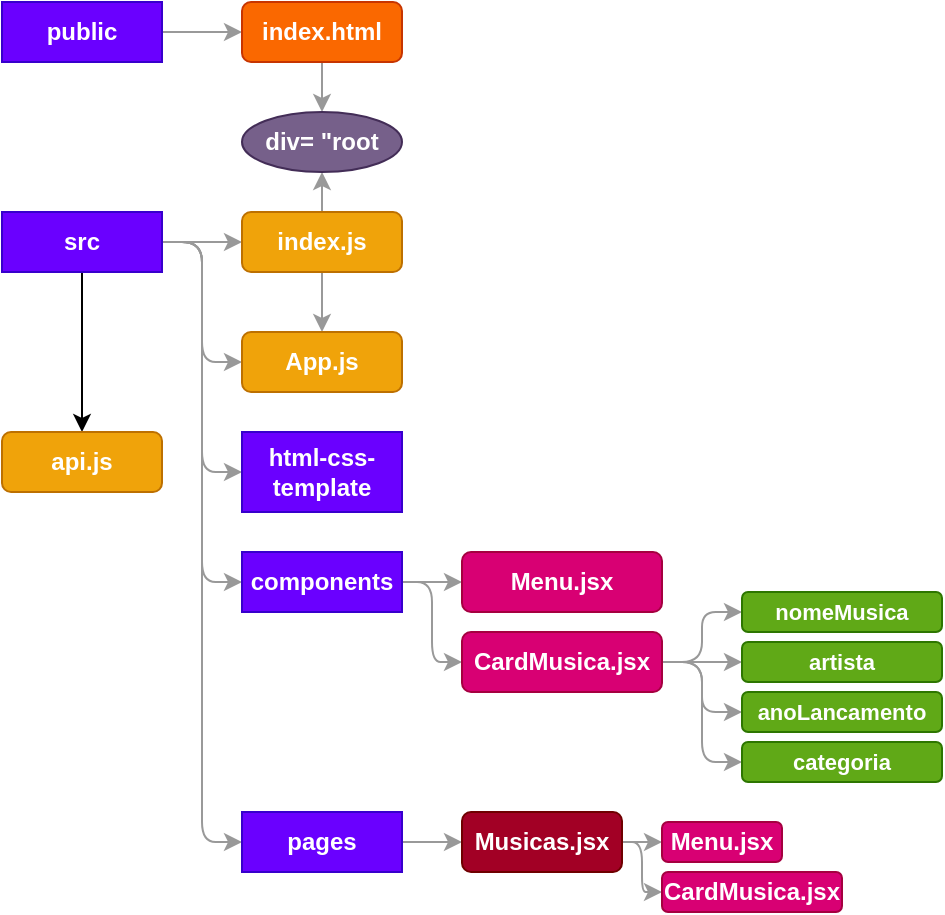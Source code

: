 <mxfile>
    <diagram id="jdwFV6_J4tLY20P04jMW" name="Page-1">
        <mxGraphModel dx="1037" dy="312" grid="1" gridSize="10" guides="1" tooltips="1" connect="1" arrows="1" fold="1" page="1" pageScale="1" pageWidth="850" pageHeight="1100" math="0" shadow="0">
            <root>
                <mxCell id="0"/>
                <mxCell id="1" parent="0"/>
                <mxCell id="11" value="" style="edgeStyle=none;html=1;fontStyle=1;strokeColor=#999999;fontColor=#FFFFFF;" parent="1" source="2" target="4" edge="1">
                    <mxGeometry relative="1" as="geometry"/>
                </mxCell>
                <mxCell id="2" value="public" style="rounded=0;whiteSpace=wrap;html=1;fillColor=#6a00ff;fontColor=#FFFFFF;strokeColor=#3700CC;fontStyle=1" parent="1" vertex="1">
                    <mxGeometry x="200" y="235" width="80" height="30" as="geometry"/>
                </mxCell>
                <mxCell id="12" value="" style="edgeStyle=none;html=1;fontStyle=1;strokeColor=#999999;fontColor=#FFFFFF;" parent="1" source="3" target="5" edge="1">
                    <mxGeometry relative="1" as="geometry"/>
                </mxCell>
                <mxCell id="13" style="edgeStyle=orthogonalEdgeStyle;html=1;entryX=0;entryY=0.5;entryDx=0;entryDy=0;fontStyle=1;strokeColor=#999999;fontColor=#FFFFFF;" parent="1" source="3" target="9" edge="1">
                    <mxGeometry relative="1" as="geometry"/>
                </mxCell>
                <mxCell id="15" style="edgeStyle=orthogonalEdgeStyle;html=1;entryX=0;entryY=0.5;entryDx=0;entryDy=0;fontStyle=1;strokeColor=#999999;fontColor=#FFFFFF;" parent="1" source="3" target="14" edge="1">
                    <mxGeometry relative="1" as="geometry"/>
                </mxCell>
                <mxCell id="19" style="edgeStyle=orthogonalEdgeStyle;html=1;entryX=0;entryY=0.5;entryDx=0;entryDy=0;strokeColor=#999999;fontColor=#FFFFFF;" parent="1" source="3" target="18" edge="1">
                    <mxGeometry relative="1" as="geometry"/>
                </mxCell>
                <mxCell id="21" style="edgeStyle=orthogonalEdgeStyle;html=1;entryX=0;entryY=0.5;entryDx=0;entryDy=0;strokeColor=#999999;fontColor=#FFFFFF;" parent="1" source="3" target="20" edge="1">
                    <mxGeometry relative="1" as="geometry"/>
                </mxCell>
                <mxCell id="45" style="edgeStyle=orthogonalEdgeStyle;html=1;" edge="1" parent="1" source="3" target="43">
                    <mxGeometry relative="1" as="geometry"/>
                </mxCell>
                <mxCell id="3" value="src" style="rounded=0;whiteSpace=wrap;html=1;fillColor=#6a00ff;fontColor=#FFFFFF;strokeColor=#3700CC;fontStyle=1" parent="1" vertex="1">
                    <mxGeometry x="200" y="340" width="80" height="30" as="geometry"/>
                </mxCell>
                <mxCell id="7" value="" style="edgeStyle=none;html=1;fontStyle=1;strokeColor=#999999;fontColor=#FFFFFF;" parent="1" source="4" target="6" edge="1">
                    <mxGeometry relative="1" as="geometry"/>
                </mxCell>
                <mxCell id="4" value="index.html" style="rounded=1;whiteSpace=wrap;html=1;fillColor=#fa6800;fontColor=#FFFFFF;strokeColor=#C73500;fontStyle=1" parent="1" vertex="1">
                    <mxGeometry x="320" y="235" width="80" height="30" as="geometry"/>
                </mxCell>
                <mxCell id="8" value="" style="edgeStyle=none;html=1;fontStyle=1;strokeColor=#999999;fontColor=#FFFFFF;" parent="1" source="5" target="6" edge="1">
                    <mxGeometry relative="1" as="geometry"/>
                </mxCell>
                <mxCell id="10" value="" style="edgeStyle=none;html=1;fontStyle=1;strokeColor=#999999;fontColor=#FFFFFF;" parent="1" source="5" target="9" edge="1">
                    <mxGeometry relative="1" as="geometry"/>
                </mxCell>
                <mxCell id="5" value="index.js" style="rounded=1;whiteSpace=wrap;html=1;fillColor=#f0a30a;fontColor=#FFFFFF;strokeColor=#BD7000;fontStyle=1" parent="1" vertex="1">
                    <mxGeometry x="320" y="340" width="80" height="30" as="geometry"/>
                </mxCell>
                <mxCell id="6" value="div= &quot;root" style="ellipse;whiteSpace=wrap;html=1;fillColor=#76608a;fontColor=#FFFFFF;strokeColor=#432D57;fontStyle=1" parent="1" vertex="1">
                    <mxGeometry x="320" y="290" width="80" height="30" as="geometry"/>
                </mxCell>
                <mxCell id="9" value="App.js" style="rounded=1;whiteSpace=wrap;html=1;fillColor=#f0a30a;fontColor=#FFFFFF;strokeColor=#BD7000;fontStyle=1" parent="1" vertex="1">
                    <mxGeometry x="320" y="400" width="80" height="30" as="geometry"/>
                </mxCell>
                <mxCell id="14" value="html-css-template" style="rounded=0;whiteSpace=wrap;html=1;fillColor=#6a00ff;fontColor=#FFFFFF;strokeColor=#3700CC;fontStyle=1" parent="1" vertex="1">
                    <mxGeometry x="320" y="450" width="80" height="40" as="geometry"/>
                </mxCell>
                <mxCell id="23" value="" style="edgeStyle=orthogonalEdgeStyle;html=1;strokeColor=#999999;fontColor=#FFFFFF;" parent="1" source="18" target="22" edge="1">
                    <mxGeometry relative="1" as="geometry"/>
                </mxCell>
                <mxCell id="30" style="edgeStyle=orthogonalEdgeStyle;html=1;entryX=0;entryY=0.5;entryDx=0;entryDy=0;strokeColor=#999999;fontColor=#FFFFFF;" parent="1" source="18" target="29" edge="1">
                    <mxGeometry relative="1" as="geometry"/>
                </mxCell>
                <mxCell id="18" value="components" style="rounded=0;whiteSpace=wrap;html=1;fillColor=#6a00ff;fontColor=#FFFFFF;strokeColor=#3700CC;fontStyle=1" parent="1" vertex="1">
                    <mxGeometry x="320" y="510" width="80" height="30" as="geometry"/>
                </mxCell>
                <mxCell id="26" value="" style="edgeStyle=orthogonalEdgeStyle;html=1;strokeColor=#999999;fontColor=#FFFFFF;" parent="1" source="20" target="25" edge="1">
                    <mxGeometry relative="1" as="geometry"/>
                </mxCell>
                <mxCell id="20" value="pages" style="rounded=0;whiteSpace=wrap;html=1;fillColor=#6a00ff;fontColor=#FFFFFF;strokeColor=#3700CC;fontStyle=1" parent="1" vertex="1">
                    <mxGeometry x="320" y="640" width="80" height="30" as="geometry"/>
                </mxCell>
                <mxCell id="22" value="Menu.jsx" style="rounded=1;whiteSpace=wrap;html=1;fillColor=#d80073;fontColor=#FFFFFF;strokeColor=#A50040;fontStyle=1" parent="1" vertex="1">
                    <mxGeometry x="430" y="510" width="100" height="30" as="geometry"/>
                </mxCell>
                <mxCell id="28" style="edgeStyle=orthogonalEdgeStyle;html=1;strokeColor=#999999;fontColor=#FFFFFF;" parent="1" source="25" target="27" edge="1">
                    <mxGeometry relative="1" as="geometry"/>
                </mxCell>
                <mxCell id="41" style="edgeStyle=orthogonalEdgeStyle;html=1;entryX=0;entryY=0.5;entryDx=0;entryDy=0;fontSize=10;strokeColor=#999999;fontColor=#FFFFFF;" parent="1" source="25" target="40" edge="1">
                    <mxGeometry relative="1" as="geometry"/>
                </mxCell>
                <mxCell id="25" value="Musicas.jsx" style="rounded=1;whiteSpace=wrap;html=1;fillColor=#a20025;fontColor=#FFFFFF;strokeColor=#6F0000;fontStyle=1" parent="1" vertex="1">
                    <mxGeometry x="430" y="640" width="80" height="30" as="geometry"/>
                </mxCell>
                <mxCell id="27" value="Menu.jsx" style="rounded=1;whiteSpace=wrap;html=1;fillColor=#d80073;fontColor=#FFFFFF;strokeColor=#A50040;fontStyle=1" parent="1" vertex="1">
                    <mxGeometry x="530" y="645" width="60" height="20" as="geometry"/>
                </mxCell>
                <mxCell id="36" style="edgeStyle=orthogonalEdgeStyle;html=1;fontSize=10;strokeColor=#999999;fontColor=#FFFFFF;" parent="1" source="29" target="32" edge="1">
                    <mxGeometry relative="1" as="geometry"/>
                </mxCell>
                <mxCell id="37" style="edgeStyle=orthogonalEdgeStyle;html=1;fontSize=10;strokeColor=#999999;fontColor=#FFFFFF;" parent="1" source="29" target="33" edge="1">
                    <mxGeometry relative="1" as="geometry"/>
                </mxCell>
                <mxCell id="38" style="edgeStyle=orthogonalEdgeStyle;html=1;entryX=0;entryY=0.5;entryDx=0;entryDy=0;fontSize=10;strokeColor=#999999;fontColor=#FFFFFF;" parent="1" source="29" target="34" edge="1">
                    <mxGeometry relative="1" as="geometry"/>
                </mxCell>
                <mxCell id="39" style="edgeStyle=orthogonalEdgeStyle;html=1;entryX=0;entryY=0.5;entryDx=0;entryDy=0;fontSize=10;strokeColor=#999999;fontColor=#FFFFFF;" parent="1" source="29" target="35" edge="1">
                    <mxGeometry relative="1" as="geometry"/>
                </mxCell>
                <mxCell id="29" value="CardMusica.jsx" style="rounded=1;whiteSpace=wrap;html=1;fillColor=#d80073;fontColor=#FFFFFF;strokeColor=#A50040;fontStyle=1" parent="1" vertex="1">
                    <mxGeometry x="430" y="550" width="100" height="30" as="geometry"/>
                </mxCell>
                <mxCell id="32" value="nomeMusica" style="rounded=1;whiteSpace=wrap;html=1;fillColor=#60a917;fontColor=#FFFFFF;strokeColor=#2D7600;fontStyle=1;fontSize=11;" parent="1" vertex="1">
                    <mxGeometry x="570" y="530" width="100" height="20" as="geometry"/>
                </mxCell>
                <mxCell id="33" value="artista" style="rounded=1;whiteSpace=wrap;html=1;fillColor=#60a917;fontColor=#FFFFFF;strokeColor=#2D7600;fontStyle=1;fontSize=11;" parent="1" vertex="1">
                    <mxGeometry x="570" y="555" width="100" height="20" as="geometry"/>
                </mxCell>
                <mxCell id="34" value="anoLancamento" style="rounded=1;whiteSpace=wrap;html=1;fillColor=#60a917;fontColor=#FFFFFF;strokeColor=#2D7600;fontStyle=1;fontSize=11;" parent="1" vertex="1">
                    <mxGeometry x="570" y="580" width="100" height="20" as="geometry"/>
                </mxCell>
                <mxCell id="35" value="categoria" style="rounded=1;whiteSpace=wrap;html=1;fillColor=#60a917;fontColor=#FFFFFF;strokeColor=#2D7600;fontStyle=1;fontSize=11;" parent="1" vertex="1">
                    <mxGeometry x="570" y="605" width="100" height="20" as="geometry"/>
                </mxCell>
                <mxCell id="40" value="CardMusica.jsx" style="rounded=1;whiteSpace=wrap;html=1;fillColor=#d80073;fontColor=#FFFFFF;strokeColor=#A50040;fontStyle=1" parent="1" vertex="1">
                    <mxGeometry x="530" y="670" width="90" height="20" as="geometry"/>
                </mxCell>
                <mxCell id="43" value="api.js" style="rounded=1;whiteSpace=wrap;html=1;fillColor=#f0a30a;fontColor=#FFFFFF;strokeColor=#BD7000;fontStyle=1" vertex="1" parent="1">
                    <mxGeometry x="200" y="450" width="80" height="30" as="geometry"/>
                </mxCell>
            </root>
        </mxGraphModel>
    </diagram>
</mxfile>